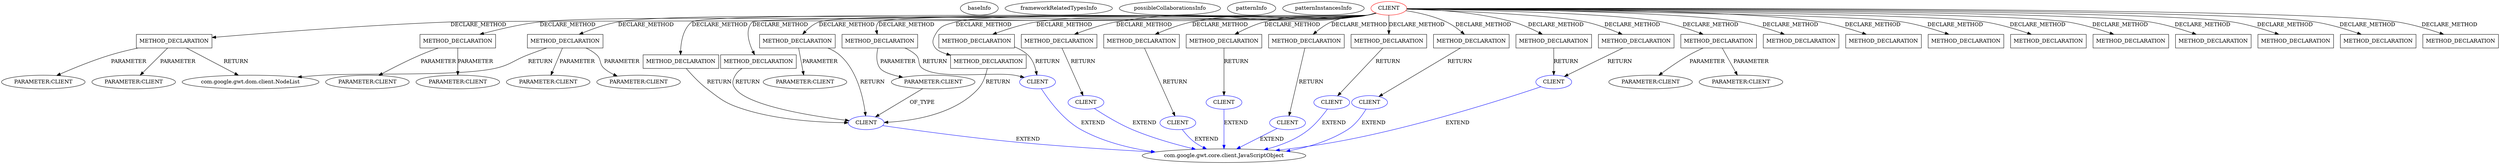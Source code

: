 digraph {
baseInfo[graphId=2114,category="pattern",isAnonymous=false,possibleRelation=false]
frameworkRelatedTypesInfo[]
possibleCollaborationsInfo[]
patternInfo[frequency=2.0,patternRootClient=0]
patternInstancesInfo[0="mguiral-GwtSvgLib~/mguiral-GwtSvgLib/GwtSvgLib-master/src/gwt/html5/svg/client/user/ui/SVGWidget.java~SVGWidget~3992",1="mguiral-GwtSvgLib~/mguiral-GwtSvgLib/GwtSvgLib-master/src/gwt/html5/svg/client/dom/SVGSVGElement.java~SVGSVGElement~3837"]
50[label="com.google.gwt.dom.client.NodeList",vertexType="FRAMEWORK_CLASS_TYPE",isFrameworkType=false]
56[label="METHOD_DECLARATION",vertexType="CLIENT_METHOD_DECLARATION",isFrameworkType=false,shape=box]
0[label="CLIENT",vertexType="ROOT_CLIENT_CLASS_DECLARATION",isFrameworkType=false,color=red]
58[label="PARAMETER:CLIENT",vertexType="PARAMETER_DECLARATION",isFrameworkType=false]
60[label="PARAMETER:CLIENT",vertexType="PARAMETER_DECLARATION",isFrameworkType=false]
62[label="METHOD_DECLARATION",vertexType="CLIENT_METHOD_DECLARATION",isFrameworkType=false,shape=box]
63[label="PARAMETER:CLIENT",vertexType="PARAMETER_DECLARATION",isFrameworkType=false]
49[label="METHOD_DECLARATION",vertexType="CLIENT_METHOD_DECLARATION",isFrameworkType=false,shape=box]
65[label="PARAMETER:CLIENT",vertexType="PARAMETER_DECLARATION",isFrameworkType=false]
51[label="PARAMETER:CLIENT",vertexType="PARAMETER_DECLARATION",isFrameworkType=false]
76[label="METHOD_DECLARATION",vertexType="CLIENT_METHOD_DECLARATION",isFrameworkType=false,shape=box]
53[label="PARAMETER:CLIENT",vertexType="PARAMETER_DECLARATION",isFrameworkType=false]
118[label="METHOD_DECLARATION",vertexType="CLIENT_METHOD_DECLARATION",isFrameworkType=false,shape=box]
120[label="PARAMETER:CLIENT",vertexType="PARAMETER_DECLARATION",isFrameworkType=false]
92[label="METHOD_DECLARATION",vertexType="CLIENT_METHOD_DECLARATION",isFrameworkType=false,shape=box]
94[label="PARAMETER:CLIENT",vertexType="PARAMETER_DECLARATION",isFrameworkType=false]
67[label="METHOD_DECLARATION",vertexType="CLIENT_METHOD_DECLARATION",isFrameworkType=false,shape=box]
70[label="PARAMETER:CLIENT",vertexType="PARAMETER_DECLARATION",isFrameworkType=false]
68[label="PARAMETER:CLIENT",vertexType="PARAMETER_DECLARATION",isFrameworkType=false]
87[label="METHOD_DECLARATION",vertexType="CLIENT_METHOD_DECLARATION",isFrameworkType=false,shape=box]
108[label="METHOD_DECLARATION",vertexType="CLIENT_METHOD_DECLARATION",isFrameworkType=false,shape=box]
17[label="METHOD_DECLARATION",vertexType="CLIENT_METHOD_DECLARATION",isFrameworkType=false,shape=box]
110[label="METHOD_DECLARATION",vertexType="CLIENT_METHOD_DECLARATION",isFrameworkType=false,shape=box]
102[label="METHOD_DECLARATION",vertexType="CLIENT_METHOD_DECLARATION",isFrameworkType=false,shape=box]
98[label="METHOD_DECLARATION",vertexType="CLIENT_METHOD_DECLARATION",isFrameworkType=false,shape=box]
89[label="METHOD_DECLARATION",vertexType="CLIENT_METHOD_DECLARATION",isFrameworkType=false,shape=box]
79[label="METHOD_DECLARATION",vertexType="CLIENT_METHOD_DECLARATION",isFrameworkType=false,shape=box]
116[label="METHOD_DECLARATION",vertexType="CLIENT_METHOD_DECLARATION",isFrameworkType=false,shape=box]
112[label="METHOD_DECLARATION",vertexType="CLIENT_METHOD_DECLARATION",isFrameworkType=false,shape=box]
7[label="METHOD_DECLARATION",vertexType="CLIENT_METHOD_DECLARATION",isFrameworkType=false,shape=box]
82[label="METHOD_DECLARATION",vertexType="CLIENT_METHOD_DECLARATION",isFrameworkType=false,shape=box]
37[label="METHOD_DECLARATION",vertexType="CLIENT_METHOD_DECLARATION",isFrameworkType=false,shape=box]
32[label="METHOD_DECLARATION",vertexType="CLIENT_METHOD_DECLARATION",isFrameworkType=false,shape=box]
11[label="METHOD_DECLARATION",vertexType="CLIENT_METHOD_DECLARATION",isFrameworkType=false,shape=box]
114[label="METHOD_DECLARATION",vertexType="CLIENT_METHOD_DECLARATION",isFrameworkType=false,shape=box]
24[label="METHOD_DECLARATION",vertexType="CLIENT_METHOD_DECLARATION",isFrameworkType=false,shape=box]
73[label="METHOD_DECLARATION",vertexType="CLIENT_METHOD_DECLARATION",isFrameworkType=false,shape=box]
14[label="METHOD_DECLARATION",vertexType="CLIENT_METHOD_DECLARATION",isFrameworkType=false,shape=box]
84[label="METHOD_DECLARATION",vertexType="CLIENT_METHOD_DECLARATION",isFrameworkType=false,shape=box]
85[label="CLIENT",vertexType="REFERENCE_CLIENT_CLASS_DECLARATION",isFrameworkType=false,color=blue]
9[label="com.google.gwt.core.client.JavaScriptObject",vertexType="FRAMEWORK_CLASS_TYPE",isFrameworkType=false]
74[label="CLIENT",vertexType="REFERENCE_CLIENT_CLASS_DECLARATION",isFrameworkType=false,color=blue]
99[label="CLIENT",vertexType="REFERENCE_CLIENT_CLASS_DECLARATION",isFrameworkType=false,color=blue]
80[label="CLIENT",vertexType="REFERENCE_CLIENT_CLASS_DECLARATION",isFrameworkType=false,color=blue]
103[label="CLIENT",vertexType="REFERENCE_CLIENT_CLASS_DECLARATION",isFrameworkType=false,color=blue]
77[label="CLIENT",vertexType="REFERENCE_CLIENT_CLASS_DECLARATION",isFrameworkType=false,color=blue]
33[label="CLIENT",vertexType="REFERENCE_CLIENT_CLASS_DECLARATION",isFrameworkType=false,color=blue]
90[label="CLIENT",vertexType="REFERENCE_CLIENT_CLASS_DECLARATION",isFrameworkType=false,color=blue]
38[label="CLIENT",vertexType="REFERENCE_CLIENT_CLASS_DECLARATION",isFrameworkType=false,color=blue]
0->14[label="DECLARE_METHOD"]
0->11[label="DECLARE_METHOD"]
98->99[label="RETURN"]
0->98[label="DECLARE_METHOD"]
67->70[label="PARAMETER"]
0->73[label="DECLARE_METHOD"]
77->9[label="EXTEND",color=blue]
0->7[label="DECLARE_METHOD"]
0->112[label="DECLARE_METHOD"]
0->87[label="DECLARE_METHOD"]
56->60[label="PARAMETER"]
49->53[label="PARAMETER"]
0->92[label="DECLARE_METHOD"]
0->108[label="DECLARE_METHOD"]
0->84[label="DECLARE_METHOD"]
0->17[label="DECLARE_METHOD"]
62->63[label="PARAMETER"]
80->9[label="EXTEND",color=blue]
0->118[label="DECLARE_METHOD"]
79->80[label="RETURN"]
0->116[label="DECLARE_METHOD"]
49->50[label="RETURN"]
74->9[label="EXTEND",color=blue]
102->103[label="RETURN"]
0->114[label="DECLARE_METHOD"]
0->37[label="DECLARE_METHOD"]
0->79[label="DECLARE_METHOD"]
0->56[label="DECLARE_METHOD"]
0->62[label="DECLARE_METHOD"]
49->51[label="PARAMETER"]
73->74[label="RETURN"]
114->85[label="RETURN"]
118->85[label="RETURN"]
32->33[label="RETURN"]
0->110[label="DECLARE_METHOD"]
92->94[label="PARAMETER"]
103->9[label="EXTEND",color=blue]
85->9[label="EXTEND",color=blue]
90->9[label="EXTEND",color=blue]
0->102[label="DECLARE_METHOD"]
37->38[label="RETURN"]
0->67[label="DECLARE_METHOD"]
0->24[label="DECLARE_METHOD"]
76->77[label="RETURN"]
0->82[label="DECLARE_METHOD"]
67->68[label="PARAMETER"]
0->89[label="DECLARE_METHOD"]
92->90[label="RETURN"]
56->50[label="RETURN"]
118->120[label="PARAMETER"]
38->9[label="EXTEND",color=blue]
89->90[label="RETURN"]
56->58[label="PARAMETER"]
0->49[label="DECLARE_METHOD"]
0->76[label="DECLARE_METHOD"]
94->85[label="OF_TYPE"]
82->38[label="RETURN"]
0->32[label="DECLARE_METHOD"]
116->85[label="RETURN"]
33->9[label="EXTEND",color=blue]
62->65[label="PARAMETER"]
84->85[label="RETURN"]
99->9[label="EXTEND",color=blue]
}
